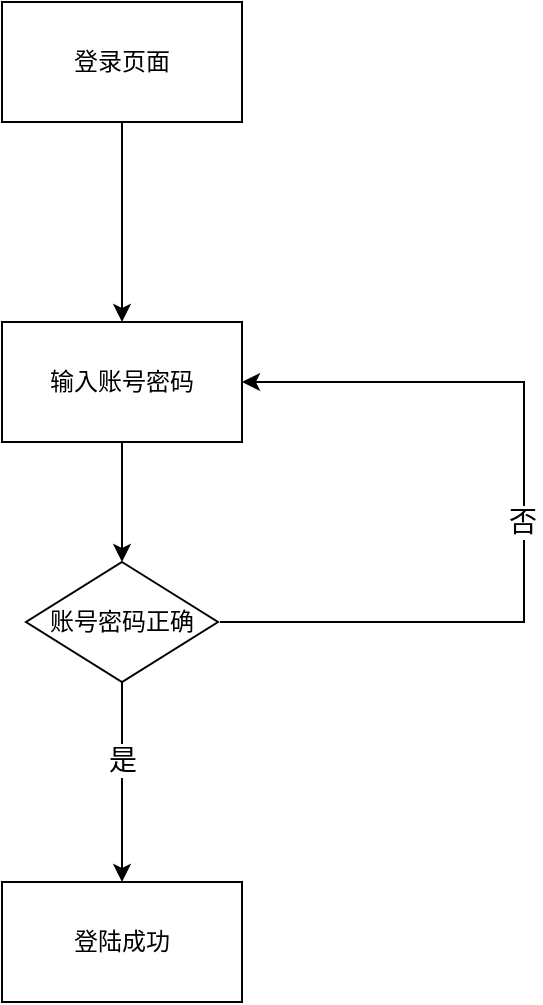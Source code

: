 <mxfile version="14.5.1" type="device"><diagram id="ELfhTRlcr0iPZLABCI5t" name="第 1 页"><mxGraphModel dx="1086" dy="806" grid="1" gridSize="10" guides="1" tooltips="1" connect="1" arrows="1" fold="1" page="1" pageScale="1" pageWidth="827" pageHeight="1169" math="0" shadow="0"><root><mxCell id="0"/><mxCell id="1" parent="0"/><mxCell id="jmJKnn0x_84LjAfSDGRv-7" style="edgeStyle=orthogonalEdgeStyle;rounded=0;orthogonalLoop=1;jettySize=auto;html=1;" edge="1" parent="1" source="jmJKnn0x_84LjAfSDGRv-1" target="jmJKnn0x_84LjAfSDGRv-3"><mxGeometry relative="1" as="geometry"/></mxCell><mxCell id="jmJKnn0x_84LjAfSDGRv-1" value="登录页面" style="rounded=0;whiteSpace=wrap;html=1;" vertex="1" parent="1"><mxGeometry x="360" y="160" width="120" height="60" as="geometry"/></mxCell><mxCell id="jmJKnn0x_84LjAfSDGRv-6" style="edgeStyle=orthogonalEdgeStyle;rounded=0;orthogonalLoop=1;jettySize=auto;html=1;entryX=0.5;entryY=0;entryDx=0;entryDy=0;" edge="1" parent="1" source="jmJKnn0x_84LjAfSDGRv-3" target="jmJKnn0x_84LjAfSDGRv-4"><mxGeometry relative="1" as="geometry"/></mxCell><mxCell id="jmJKnn0x_84LjAfSDGRv-3" value="输入账号密码" style="rounded=0;whiteSpace=wrap;html=1;" vertex="1" parent="1"><mxGeometry x="360" y="320" width="120" height="60" as="geometry"/></mxCell><mxCell id="jmJKnn0x_84LjAfSDGRv-8" style="edgeStyle=orthogonalEdgeStyle;rounded=0;orthogonalLoop=1;jettySize=auto;html=1;entryX=1;entryY=0.5;entryDx=0;entryDy=0;" edge="1" parent="1" target="jmJKnn0x_84LjAfSDGRv-3"><mxGeometry relative="1" as="geometry"><mxPoint x="469" y="470" as="sourcePoint"/><mxPoint x="481" y="190" as="targetPoint"/><Array as="points"><mxPoint x="621" y="470"/><mxPoint x="621" y="350"/></Array></mxGeometry></mxCell><mxCell id="jmJKnn0x_84LjAfSDGRv-9" value="&lt;span style=&quot;font-size: 14px&quot;&gt;否&lt;/span&gt;" style="edgeLabel;html=1;align=center;verticalAlign=middle;resizable=0;points=[];" vertex="1" connectable="0" parent="jmJKnn0x_84LjAfSDGRv-8"><mxGeometry x="-0.133" y="1" relative="1" as="geometry"><mxPoint y="-23" as="offset"/></mxGeometry></mxCell><mxCell id="jmJKnn0x_84LjAfSDGRv-10" style="edgeStyle=orthogonalEdgeStyle;rounded=0;orthogonalLoop=1;jettySize=auto;html=1;entryX=0.5;entryY=0;entryDx=0;entryDy=0;" edge="1" parent="1" source="jmJKnn0x_84LjAfSDGRv-4" target="jmJKnn0x_84LjAfSDGRv-12"><mxGeometry relative="1" as="geometry"><mxPoint x="420" y="610" as="targetPoint"/></mxGeometry></mxCell><mxCell id="jmJKnn0x_84LjAfSDGRv-11" value="&lt;font style=&quot;font-size: 14px&quot;&gt;是&lt;/font&gt;" style="edgeLabel;html=1;align=center;verticalAlign=middle;resizable=0;points=[];" vertex="1" connectable="0" parent="jmJKnn0x_84LjAfSDGRv-10"><mxGeometry x="-0.218" y="2" relative="1" as="geometry"><mxPoint x="-2" as="offset"/></mxGeometry></mxCell><mxCell id="jmJKnn0x_84LjAfSDGRv-4" value="账号密码正确" style="rhombus;whiteSpace=wrap;html=1;" vertex="1" parent="1"><mxGeometry x="372" y="440" width="96" height="60" as="geometry"/></mxCell><mxCell id="jmJKnn0x_84LjAfSDGRv-12" value="登陆成功" style="rounded=0;whiteSpace=wrap;html=1;" vertex="1" parent="1"><mxGeometry x="360" y="600" width="120" height="60" as="geometry"/></mxCell></root></mxGraphModel></diagram></mxfile>